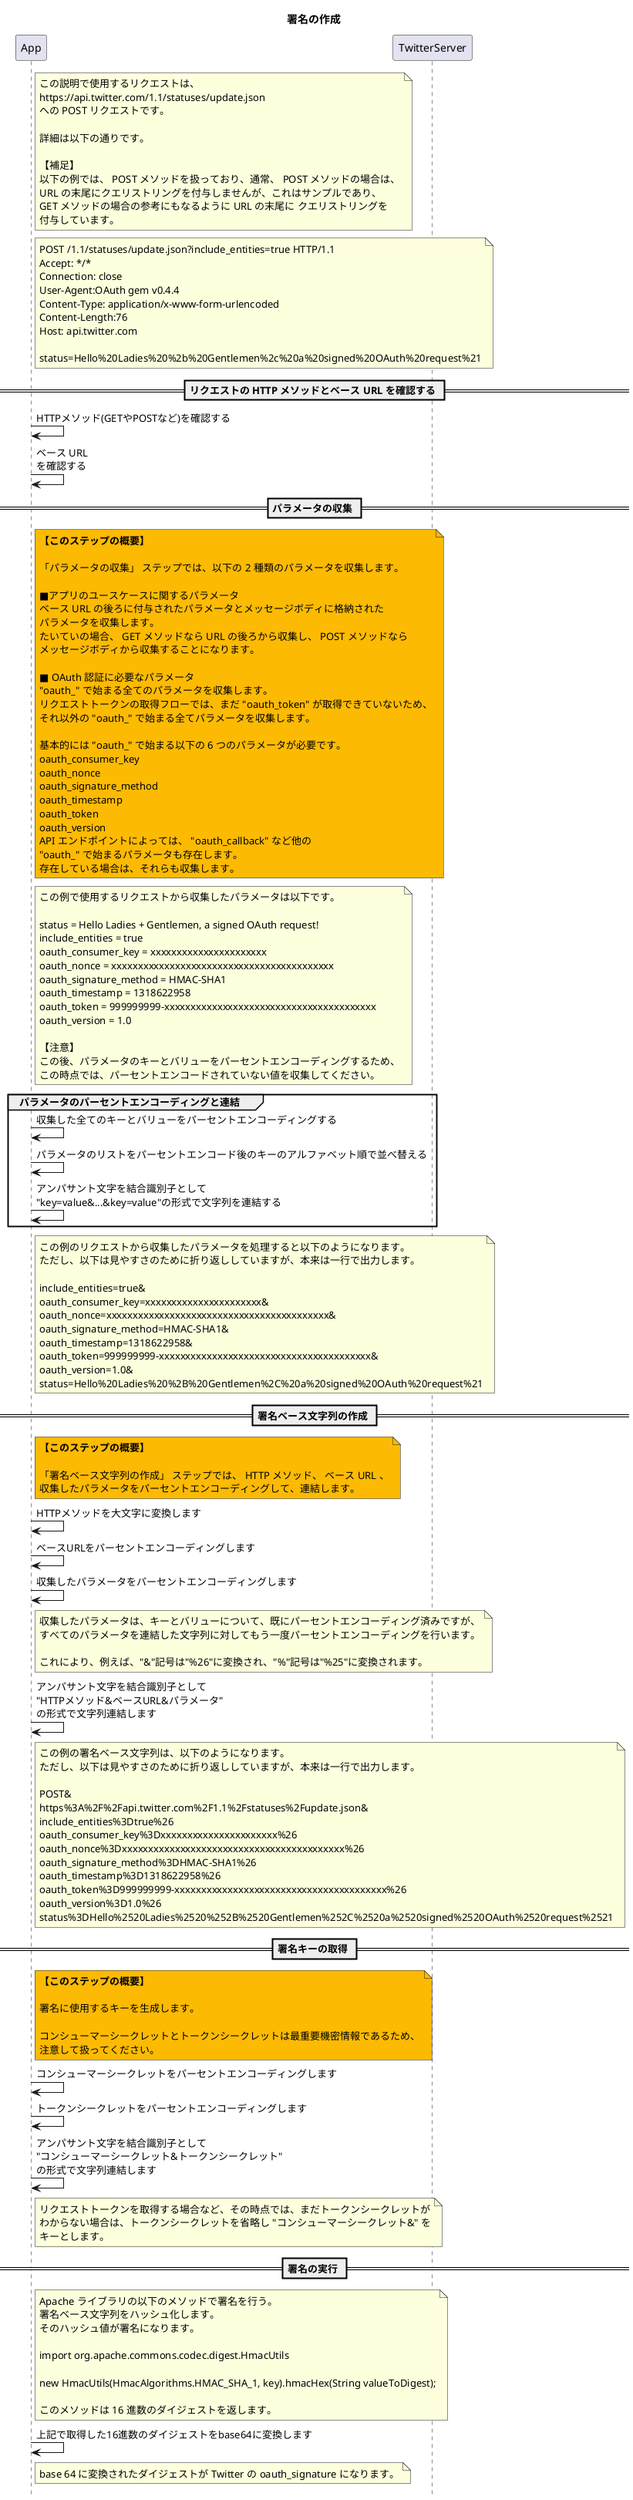 @startuml{create_OAuth_signature.png}
'画像変換するときにここで指定したファイル名になる。

skinparam maxMessageSize 70
'テキストを指定した長さで折り返す

title 署名の作成

hide footbox
'シーケンスの最下部のシーケンスボックスを非表示にする場合に記述する

participant App as app

participant TwitterServer as twiServer


note right of app
    この説明で使用するリクエストは、
    https://api.twitter.com/1.1/statuses/update.json
    への POST リクエストです。

    詳細は以下の通りです。

    【補足】
    以下の例では、 POST メソッドを扱っており、通常、 POST メソッドの場合は、
    URL の末尾にクエリストリングを付与しませんが、これはサンプルであり、
    GET メソッドの場合の参考にもなるように URL の末尾に クエリストリングを
    付与しています。
end note

note right of app
    POST /1.1/statuses/update.json?include_entities=true HTTP/1.1
    Accept: */*
    Connection: close
    User-Agent:OAuth gem v0.4.4
    Content-Type: application/x-www-form-urlencoded
    Content-Length:76
    Host: api.twitter.com

    status=Hello%20Ladies%20%2b%20Gentlemen%2c%20a%20signed%20OAuth%20request%21
end note


== リクエストの HTTP メソッドとベース URL を確認する ==

app -> app : HTTPメソッド(GETやPOSTなど)を確認する

app -> app : ベース URL を確認する


== パラメータの収集 ==

note right of app #fcba03
    <b>【このステップの概要】</b>

    「パラメータの収集」 ステップでは、以下の 2 種類のパラメータを収集します。

    ■アプリのユースケースに関するパラメータ
    ベース URL の後ろに付与されたパラメータとメッセージボディに格納された
    パラメータを収集します。
    たいていの場合、 GET メソッドなら URL の後ろから収集し、 POST メソッドなら
    メッセージボディから収集することになります。

    ■ OAuth 認証に必要なパラメータ
    "oauth_" で始まる全てのパラメータを収集します。
    リクエストトークンの取得フローでは、まだ "oauth_token" が取得できていないため、
    それ以外の "oauth_" で始まる全てパラメータを収集します。

    基本的には "oauth_" で始まる以下の 6 つのパラメータが必要です。
    oauth_consumer_key
    oauth_nonce
    oauth_signature_method
    oauth_timestamp
    oauth_token
    oauth_version
    API エンドポイントによっては、 "oauth_callback" など他の
    "oauth_" で始まるパラメータも存在します。
    存在している場合は、それらも収集します。
end note

note right of app
    この例で使用するリクエストから収集したパラメータは以下です。

    status = Hello Ladies + Gentlemen, a signed OAuth request!
    include_entities = true
    oauth_consumer_key = xxxxxxxxxxxxxxxxxxxxxx
    oauth_nonce = xxxxxxxxxxxxxxxxxxxxxxxxxxxxxxxxxxxxxxxxxx
    oauth_signature_method = HMAC-SHA1
    oauth_timestamp = 1318622958
    oauth_token = 999999999-xxxxxxxxxxxxxxxxxxxxxxxxxxxxxxxxxxxxxxxx
    oauth_version = 1.0

    【注意】
    この後、パラメータのキーとバリューをパーセントエンコーディングするため、
    この時点では、パーセントエンコードされていない値を収集してください。
end note

group パラメータのパーセントエンコーディングと連結

    app -> app : 収集した全てのキーとバリューをパーセントエンコーディングする

    app -> app : パラメータのリストをパーセントエンコード後のキーのアルファベット順で並べ替える

    app -> app : アンパサント文字を結合識別子として "key=value&...&key=value"の形式で文字列を連結する

end

note right of app
    この例のリクエストから収集したパラメータを処理すると以下のようになります。
    ただし、以下は見やすさのために折り返ししていますが、本来は一行で出力します。

    include_entities=true&
    oauth_consumer_key=xxxxxxxxxxxxxxxxxxxxxx&
    oauth_nonce=xxxxxxxxxxxxxxxxxxxxxxxxxxxxxxxxxxxxxxxxxx&
    oauth_signature_method=HMAC-SHA1&
    oauth_timestamp=1318622958&
    oauth_token=999999999-xxxxxxxxxxxxxxxxxxxxxxxxxxxxxxxxxxxxxxxx&
    oauth_version=1.0&
    status=Hello%20Ladies%20%2B%20Gentlemen%2C%20a%20signed%20OAuth%20request%21
end note


== 署名ベース文字列の作成 ==

note right of app #fcba03
    <b>【このステップの概要】</b>

    「署名ベース文字列の作成」 ステップでは、 HTTP メソッド、 ベース URL 、
    収集したパラメータをパーセントエンコーディングして、連結します。
end note

app -> app : HTTPメソッドを大文字に変換します

app -> app : ベースURLをパーセントエンコーディングします

app -> app : 収集したパラメータをパーセントエンコーディングします

note right of app
    収集したパラメータは、キーとバリューについて、既にパーセントエンコーディング済みですが、
    すべてのパラメータを連結した文字列に対してもう一度パーセントエンコーディングを行います。

    これにより、例えば、"&"記号は"%26"に変換され、"%"記号は"%25"に変換されます。
end note

app -> app : アンパサント文字を結合識別子として "HTTPメソッド&ベースURL&パラメータ" の形式で文字列連結します

note right of app
    この例の署名ベース文字列は、以下のようになります。
    ただし、以下は見やすさのために折り返ししていますが、本来は一行で出力します。

    POST&
    https%3A%2F%2Fapi.twitter.com%2F1.1%2Fstatuses%2Fupdate.json&
    include_entities%3Dtrue%26
    oauth_consumer_key%3Dxxxxxxxxxxxxxxxxxxxxxx%26
    oauth_nonce%3Dxxxxxxxxxxxxxxxxxxxxxxxxxxxxxxxxxxxxxxxxxx%26
    oauth_signature_method%3DHMAC-SHA1%26
    oauth_timestamp%3D1318622958%26
    oauth_token%3D999999999-xxxxxxxxxxxxxxxxxxxxxxxxxxxxxxxxxxxxxxxx%26
    oauth_version%3D1.0%26
    status%3DHello%2520Ladies%2520%252B%2520Gentlemen%252C%2520a%2520signed%2520OAuth%2520request%2521
end note

== 署名キーの取得 ==

note right of app #fcba03
    <b>【このステップの概要】</b>

    署名に使用するキーを生成します。

    コンシューマーシークレットとトークンシークレットは最重要機密情報であるため、
    注意して扱ってください。
end note

app -> app : コンシューマーシークレットをパーセントエンコーディングします

app -> app : トークンシークレットをパーセントエンコーディングします

app -> app : アンパサント文字を結合識別子として "コンシューマーシークレット&トークンシークレット" の形式で文字列連結します

note right of app
    リクエストトークンを取得する場合など、その時点では、まだトークンシークレットが
    わからない場合は、トークンシークレットを省略し "コンシューマーシークレット&" を
    キーとします。
end note


== 署名の実行 ==

note right of app
    Apache ライブラリの以下のメソッドで署名を行う。
    署名ベース文字列をハッシュ化します。
    そのハッシュ値が署名になります。

    import org.apache.commons.codec.digest.HmacUtils

    new HmacUtils(HmacAlgorithms.HMAC_SHA_1, key).hmacHex(String valueToDigest);

    このメソッドは 16 進数のダイジェストを返します。
end note

app -> app : 上記で取得した16進数のダイジェストをbase64に変換します

note right of app
    base 64 に変換されたダイジェストが Twitter の oauth_signature になります。
end note


@enduml
